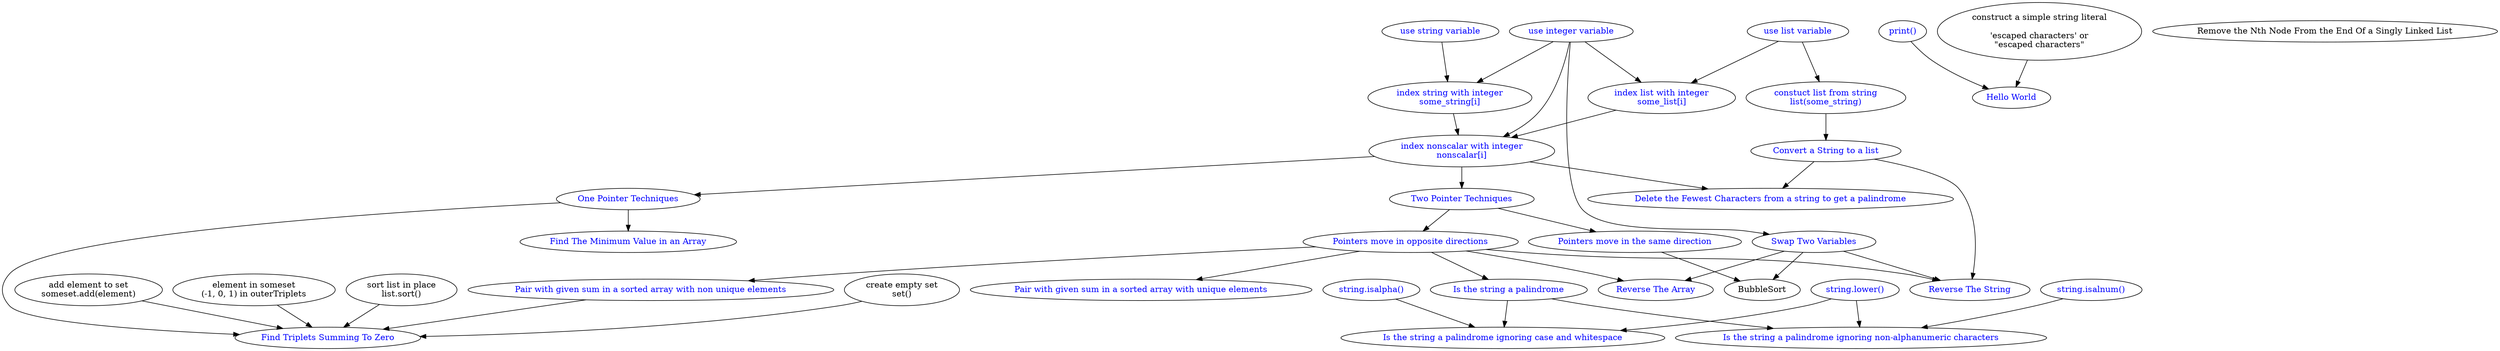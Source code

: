 #
# An edge goes from A to B.
# The edge and its nodes may be read as "You must know A before you can do B".
# So <code>builtin_function_print -> HelloWorld</code> may be read "You must know (the print() built-in function) before you can do (HelloWorld)
#
#
strict digraph {
#    construct_list_from_iterable [label="variable([iterable])" href="https://docs.python.org/3/library/stdtypes.html#list" target="_blank" fontcolor="blue"]
    construct_list_from_string [label="constuct list from string\nlist(some_string)" href="https://docs.python.org/3/library/stdtypes.html#list" target="_blank" fontcolor="blue"]
    builtin_function_print [label="print()" href="https://docs.python.org/3/library/stdtypes.html#list" target="_blank" fontcolor="blue"]
    integer_variable [label="use integer variable" href="" target="_blank" fontcolor="blue"]
    builtin_list_sort [label="sort list in place\nlist.sort()"]
    builtin_nonscalar_literal_unmodified_string [label="construct a simple string literal\n\n'escaped characters' or\n\"escaped characters\""]
#    builtin_scalar_literal_bool [label="bool literal"]
#    builtin_scalar_literal_numeric_float [label="float literal" href="https://docs.python.org/3/reference/lexical_analysis.html#floating-point-literals" target="_blank" fontcolor="blue"]
#    builtin_scalar_literal_numeric_int [label="integer literal" href="https://docs.python.org/3/reference/lexical_analysis.html#integer-literals" target="_blank" fontcolor="blue"]
#    builtin_scalar_literal_None [label="None"]
#    builtin_map_type [label="map"]
#    builtin_set_type [label="set"]
    builtin_set_create_empty [label="create empty set\nset()"]
    builtin_set_add [label="add element to set\nsomeset.add(element)"]
    builtin_set_in [label="element in someset\n(-1, 0, 1) in outerTriplets"]
    BubbleSort
    ConvertStringToList [label="Convert a String to a list" href="https://docs.python.org/3/reference/lexical_analysis.html#numeric-literals" target="_blank" fontcolor="blue"]
#    complex [label="complex"]
    DeleteFewestCharactersFromStringToGetPalindrome [label="Delete the Fewest Characters from a string to get a palindrome" href="./dsa/DeleteFewestCharactersFromStringToGetPalindrome" target="_blank" fontcolor="blue"]
#    float [label="float"]
    FindTheMinimum [label="Find The Minimum Value in an Array" href="./dsa/FindTheMinimum/problem.html" target="_blank" fontcolor="blue"]
    FindTripletsSummingToZeroInArrayOfNonUniqueIntegers [label="Find Triplets Summing To Zero" href="./dsa/FindTripletsSummingToZero/problem.html" target="_blank" fontcolor="blue"]
    HelloWorld [label="Hello World" href="HelloWorld/problem.html" target="_blank" fontcolor="blue"]
    integer_indexing [label="index nonscalar with integer\nnonscalar[i]" href="" target="_blank" fontcolor="blue"]
    IsTheStringAPalindrome [label="Is the string a palindrome" href="./dsa/IsTheStringAPalindrome/problem.html" target="_blank" fontcolor="blue"]
    IsTheStringAPalindromeIgnoringCaseAndWhiteSpace [label="Is the string a palindrome ignoring case and whitespace" href="./dsa/IsTheStringAPalindromeIgnoringCaseAndWhiteSpace/problem.html" target="_blank" fontcolor="blue"]
    one_IsTheStringAPalindromeIgnoringCaseAndNonAlphanumeric [label="Is the string a palindrome ignoring non-alphanumeric characters" href="./dsa/one_IsTheStringAPalindromeIgnoringCaseAndNonAlphanumeric/problem.html" target="_blank" fontcolor="blue"]
    list_integer_indexing [label="index list with integer\nsome_list[i]" href="" target="_blank" fontcolor="blue"]
    list_variable [label="use list variable" href="" target="_blank" fontcolor="blue"]
    one_pointer_techniques [label="One Pointer Techniques" href="" target="_blank" fontcolor="blue"]
    PairWithGivenSumInASortedArrayOfNonUniqueIntegers [label="Pair with given sum in a sorted array with non unique elements" href="./dsa/PairWithGivenSumInASortedArrayOfNonUniqueIntegers/problem.html" target="_blank" fontcolor="blue"]
    PairWithGivenSumInASortedArrayOfUniqueIntegers [label="Pair with given sum in a sorted array with unique elements" href="./dsa/PairWithGivenSumInASortedArrayOfUniqueIntegers/problem.html" target="_blank" fontcolor="blue"]
    pointers_move_in_opposite_directions [label="Pointers move in opposite directions" href="" target="_blank" fontcolor="blue"]
    pointers_move_in_the_same_direction [label="Pointers move in the same direction" href="" target="_blank" fontcolor="blue"]
    RemoveTheNthNodeFromTheEndOfASinglyLinkedList [ label="Remove the Nth Node From the End Of a Singly Linked List" ]
    ReverseTheArray [label="Reverse The Array" href="./dsa/ReverseTheArray/problem.html" target="_blank" fontcolor="blue"]
    ReverseTheString [label="Reverse The String" href="./dsa/ReverseTheString/problem.html" target="_blank" fontcolor="blue"]
    SwapTwoVariables [label="Swap Two Variables" href="./dsa/SwapTwoVariables/problem.html" target="_blank" fontcolor="blue"]
    string_dot_isalpha [label="string.isalpha()" href="" target="_blank" fontcolor="blue"]
    string_dot_isalnum [label="string.isalnum()" href="" target="_blank" fontcolor="blue"]
    string_dot_lower [label="string.lower()" href="" target="_blank" fontcolor="blue"]
    string_integer_indexing [label="index string with integer\nsome_string[i]" href="" target="_blank" fontcolor="blue"]
    string_variable [label="use string variable" href="" target="_blank" fontcolor="blue"]
    two_pointer_techniques [label="Two Pointer Techniques" href="" target="_blank" fontcolor="blue"]

    builtin_list_sort -> FindTripletsSummingToZeroInArrayOfNonUniqueIntegers
    builtin_set_create_empty -> FindTripletsSummingToZeroInArrayOfNonUniqueIntegers
    builtin_set_add -> FindTripletsSummingToZeroInArrayOfNonUniqueIntegers
    builtin_set_in -> FindTripletsSummingToZeroInArrayOfNonUniqueIntegers
    builtin_function_print -> HelloWorld
    builtin_nonscalar_literal_unmodified_string -> HelloWorld
    construct_list_from_string -> ConvertStringToList
    ConvertStringToList -> DeleteFewestCharactersFromStringToGetPalindrome
    ConvertStringToList -> ReverseTheString
    integer_indexing -> one_pointer_techniques
    integer_indexing -> two_pointer_techniques
    integer_indexing -> two_pointer_techniques
    integer_indexing -> DeleteFewestCharactersFromStringToGetPalindrome
    integer_variable -> integer_indexing
    integer_variable -> list_integer_indexing
    integer_variable -> string_integer_indexing
    integer_variable -> SwapTwoVariables
    IsTheStringAPalindrome -> IsTheStringAPalindromeIgnoringCaseAndWhiteSpace
    IsTheStringAPalindrome -> one_IsTheStringAPalindromeIgnoringCaseAndNonAlphanumeric
    list_variable -> construct_list_from_string
    list_variable -> list_integer_indexing
    list_integer_indexing -> integer_indexing
    list_integer_indexing -> integer_indexing
    one_pointer_techniques -> FindTheMinimum
    one_pointer_techniques -> FindTripletsSummingToZeroInArrayOfNonUniqueIntegers
    PairWithGivenSumInASortedArrayOfNonUniqueIntegers -> FindTripletsSummingToZeroInArrayOfNonUniqueIntegers
    pointers_move_in_opposite_directions -> IsTheStringAPalindrome
    pointers_move_in_opposite_directions -> ReverseTheArray
    pointers_move_in_opposite_directions -> ReverseTheString
    pointers_move_in_opposite_directions -> PairWithGivenSumInASortedArrayOfUniqueIntegers
    pointers_move_in_opposite_directions -> PairWithGivenSumInASortedArrayOfNonUniqueIntegers
    pointers_move_in_the_same_direction -> BubbleSort
    string_dot_isalpha -> IsTheStringAPalindromeIgnoringCaseAndWhiteSpace
    string_dot_lower -> IsTheStringAPalindromeIgnoringCaseAndWhiteSpace
    string_dot_lower -> one_IsTheStringAPalindromeIgnoringCaseAndNonAlphanumeric
    string_dot_isalnum -> one_IsTheStringAPalindromeIgnoringCaseAndNonAlphanumeric
    string_integer_indexing -> integer_indexing
    string_variable -> string_integer_indexing
    SwapTwoVariables -> ReverseTheArray
    SwapTwoVariables -> ReverseTheString
    SwapTwoVariables -> BubbleSort
    two_pointer_techniques -> pointers_move_in_opposite_directions
    two_pointer_techniques -> pointers_move_in_the_same_direction
}